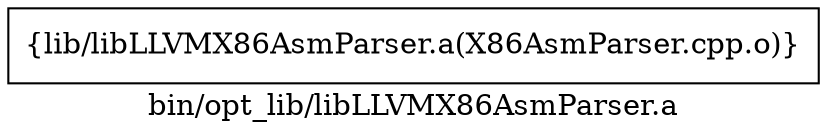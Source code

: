 digraph "bin/opt_lib/libLLVMX86AsmParser.a" {
	label="bin/opt_lib/libLLVMX86AsmParser.a";
	rankdir=LR;

	Node0x556ea26dad38 [shape=record,shape=box,group=0,label="{lib/libLLVMX86AsmParser.a(X86AsmParser.cpp.o)}"];
}
